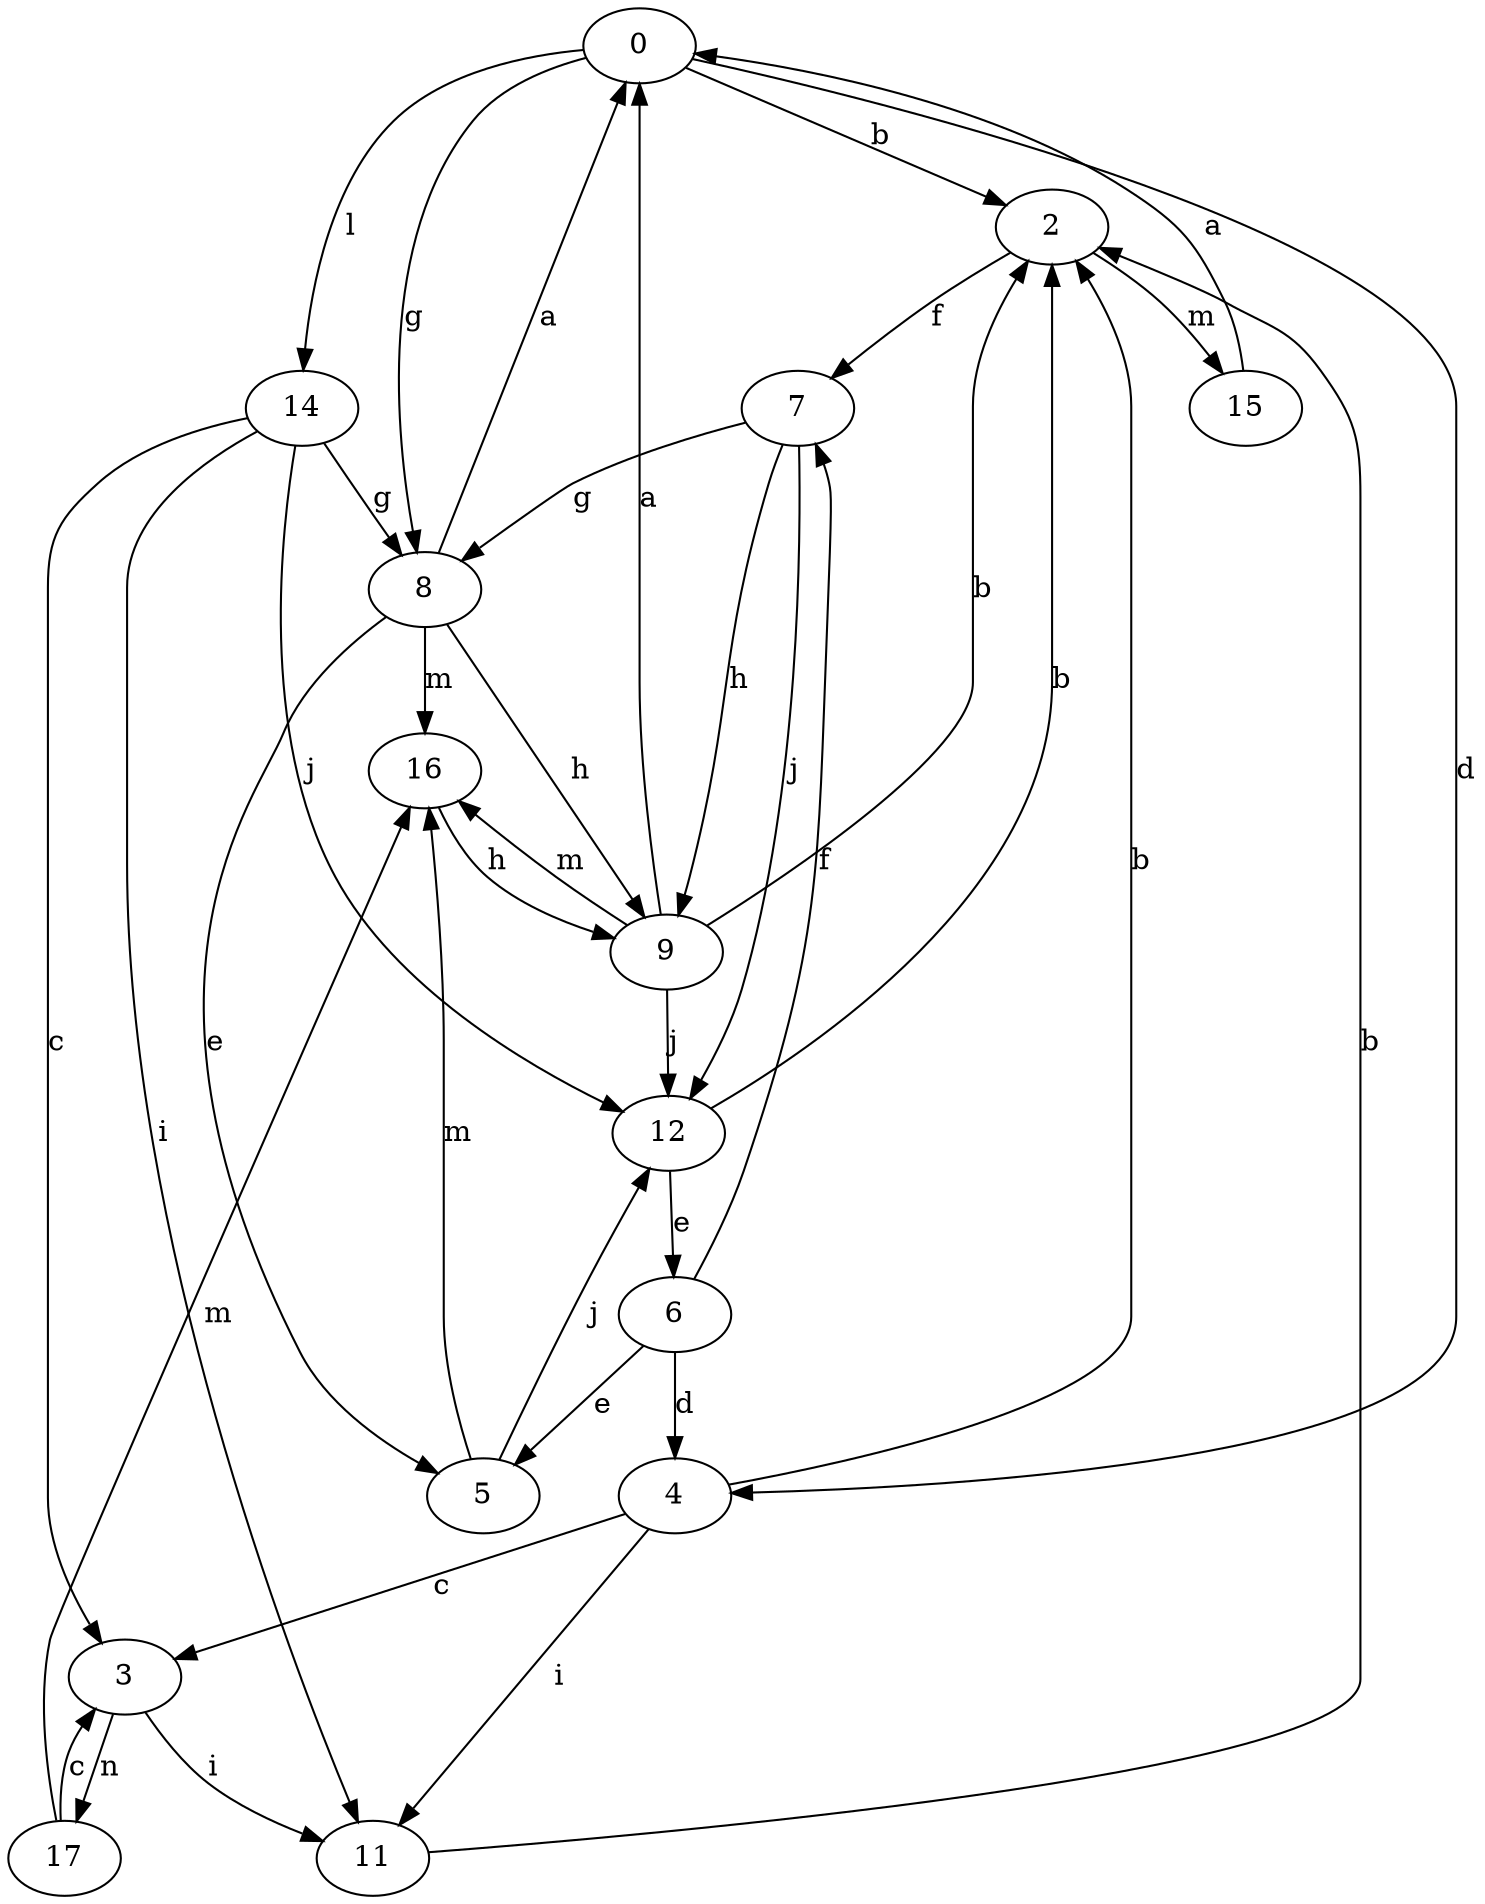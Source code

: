 strict digraph  {
0;
2;
3;
4;
5;
6;
7;
8;
9;
11;
12;
14;
15;
16;
17;
0 -> 2  [label=b];
0 -> 4  [label=d];
0 -> 8  [label=g];
0 -> 14  [label=l];
2 -> 7  [label=f];
2 -> 15  [label=m];
3 -> 11  [label=i];
3 -> 17  [label=n];
4 -> 2  [label=b];
4 -> 3  [label=c];
4 -> 11  [label=i];
5 -> 12  [label=j];
5 -> 16  [label=m];
6 -> 4  [label=d];
6 -> 5  [label=e];
6 -> 7  [label=f];
7 -> 8  [label=g];
7 -> 9  [label=h];
7 -> 12  [label=j];
8 -> 0  [label=a];
8 -> 5  [label=e];
8 -> 9  [label=h];
8 -> 16  [label=m];
9 -> 0  [label=a];
9 -> 2  [label=b];
9 -> 12  [label=j];
9 -> 16  [label=m];
11 -> 2  [label=b];
12 -> 2  [label=b];
12 -> 6  [label=e];
14 -> 3  [label=c];
14 -> 8  [label=g];
14 -> 11  [label=i];
14 -> 12  [label=j];
15 -> 0  [label=a];
16 -> 9  [label=h];
17 -> 3  [label=c];
17 -> 16  [label=m];
}
